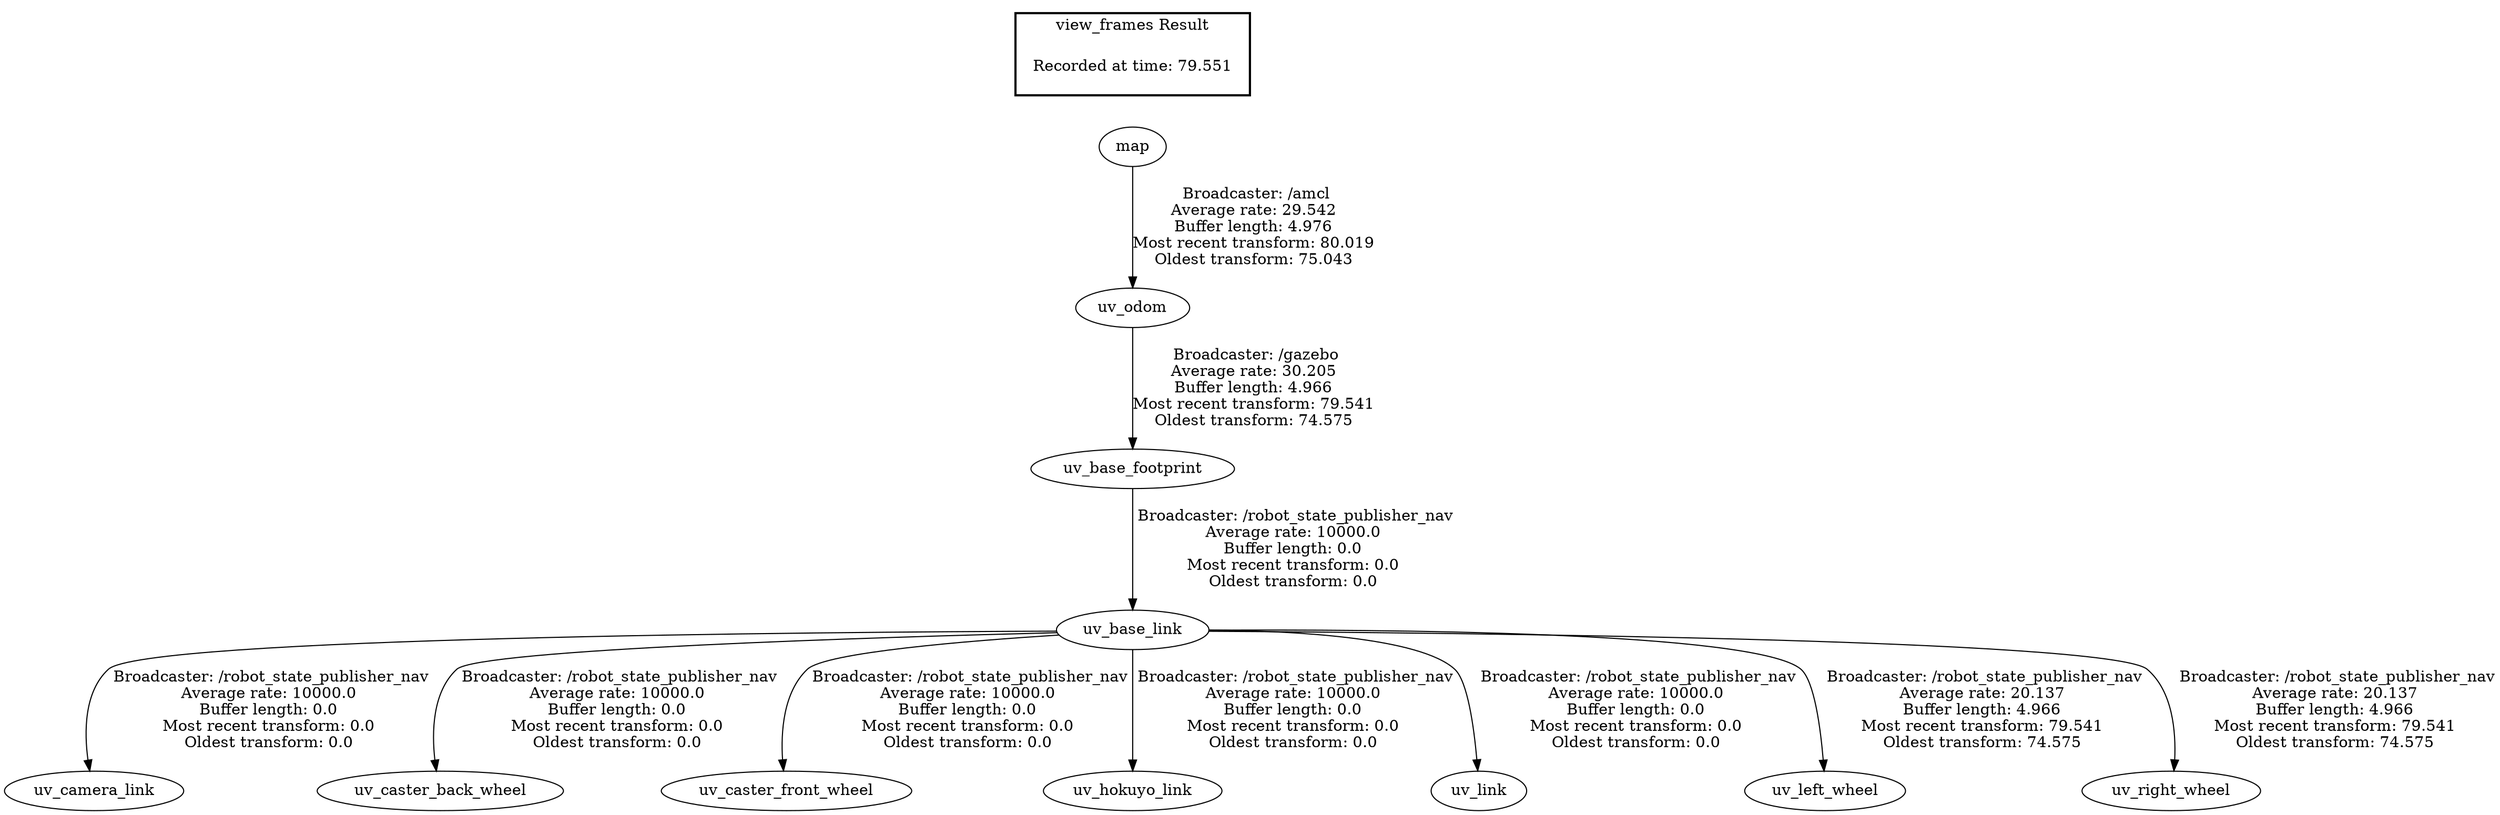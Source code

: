 digraph G {
"uv_base_footprint" -> "uv_base_link"[label=" Broadcaster: /robot_state_publisher_nav\nAverage rate: 10000.0\nBuffer length: 0.0\nMost recent transform: 0.0\nOldest transform: 0.0\n"];
"uv_odom" -> "uv_base_footprint"[label=" Broadcaster: /gazebo\nAverage rate: 30.205\nBuffer length: 4.966\nMost recent transform: 79.541\nOldest transform: 74.575\n"];
"uv_base_link" -> "uv_camera_link"[label=" Broadcaster: /robot_state_publisher_nav\nAverage rate: 10000.0\nBuffer length: 0.0\nMost recent transform: 0.0\nOldest transform: 0.0\n"];
"uv_base_link" -> "uv_caster_back_wheel"[label=" Broadcaster: /robot_state_publisher_nav\nAverage rate: 10000.0\nBuffer length: 0.0\nMost recent transform: 0.0\nOldest transform: 0.0\n"];
"uv_base_link" -> "uv_caster_front_wheel"[label=" Broadcaster: /robot_state_publisher_nav\nAverage rate: 10000.0\nBuffer length: 0.0\nMost recent transform: 0.0\nOldest transform: 0.0\n"];
"uv_base_link" -> "uv_hokuyo_link"[label=" Broadcaster: /robot_state_publisher_nav\nAverage rate: 10000.0\nBuffer length: 0.0\nMost recent transform: 0.0\nOldest transform: 0.0\n"];
"uv_base_link" -> "uv_link"[label=" Broadcaster: /robot_state_publisher_nav\nAverage rate: 10000.0\nBuffer length: 0.0\nMost recent transform: 0.0\nOldest transform: 0.0\n"];
"uv_base_link" -> "uv_left_wheel"[label=" Broadcaster: /robot_state_publisher_nav\nAverage rate: 20.137\nBuffer length: 4.966\nMost recent transform: 79.541\nOldest transform: 74.575\n"];
"uv_base_link" -> "uv_right_wheel"[label=" Broadcaster: /robot_state_publisher_nav\nAverage rate: 20.137\nBuffer length: 4.966\nMost recent transform: 79.541\nOldest transform: 74.575\n"];
"map" -> "uv_odom"[label=" Broadcaster: /amcl\nAverage rate: 29.542\nBuffer length: 4.976\nMost recent transform: 80.019\nOldest transform: 75.043\n"];
edge [style=invis];
 subgraph cluster_legend { style=bold; color=black; label ="view_frames Result";
"Recorded at time: 79.551"[ shape=plaintext ] ;
}->"map";
}